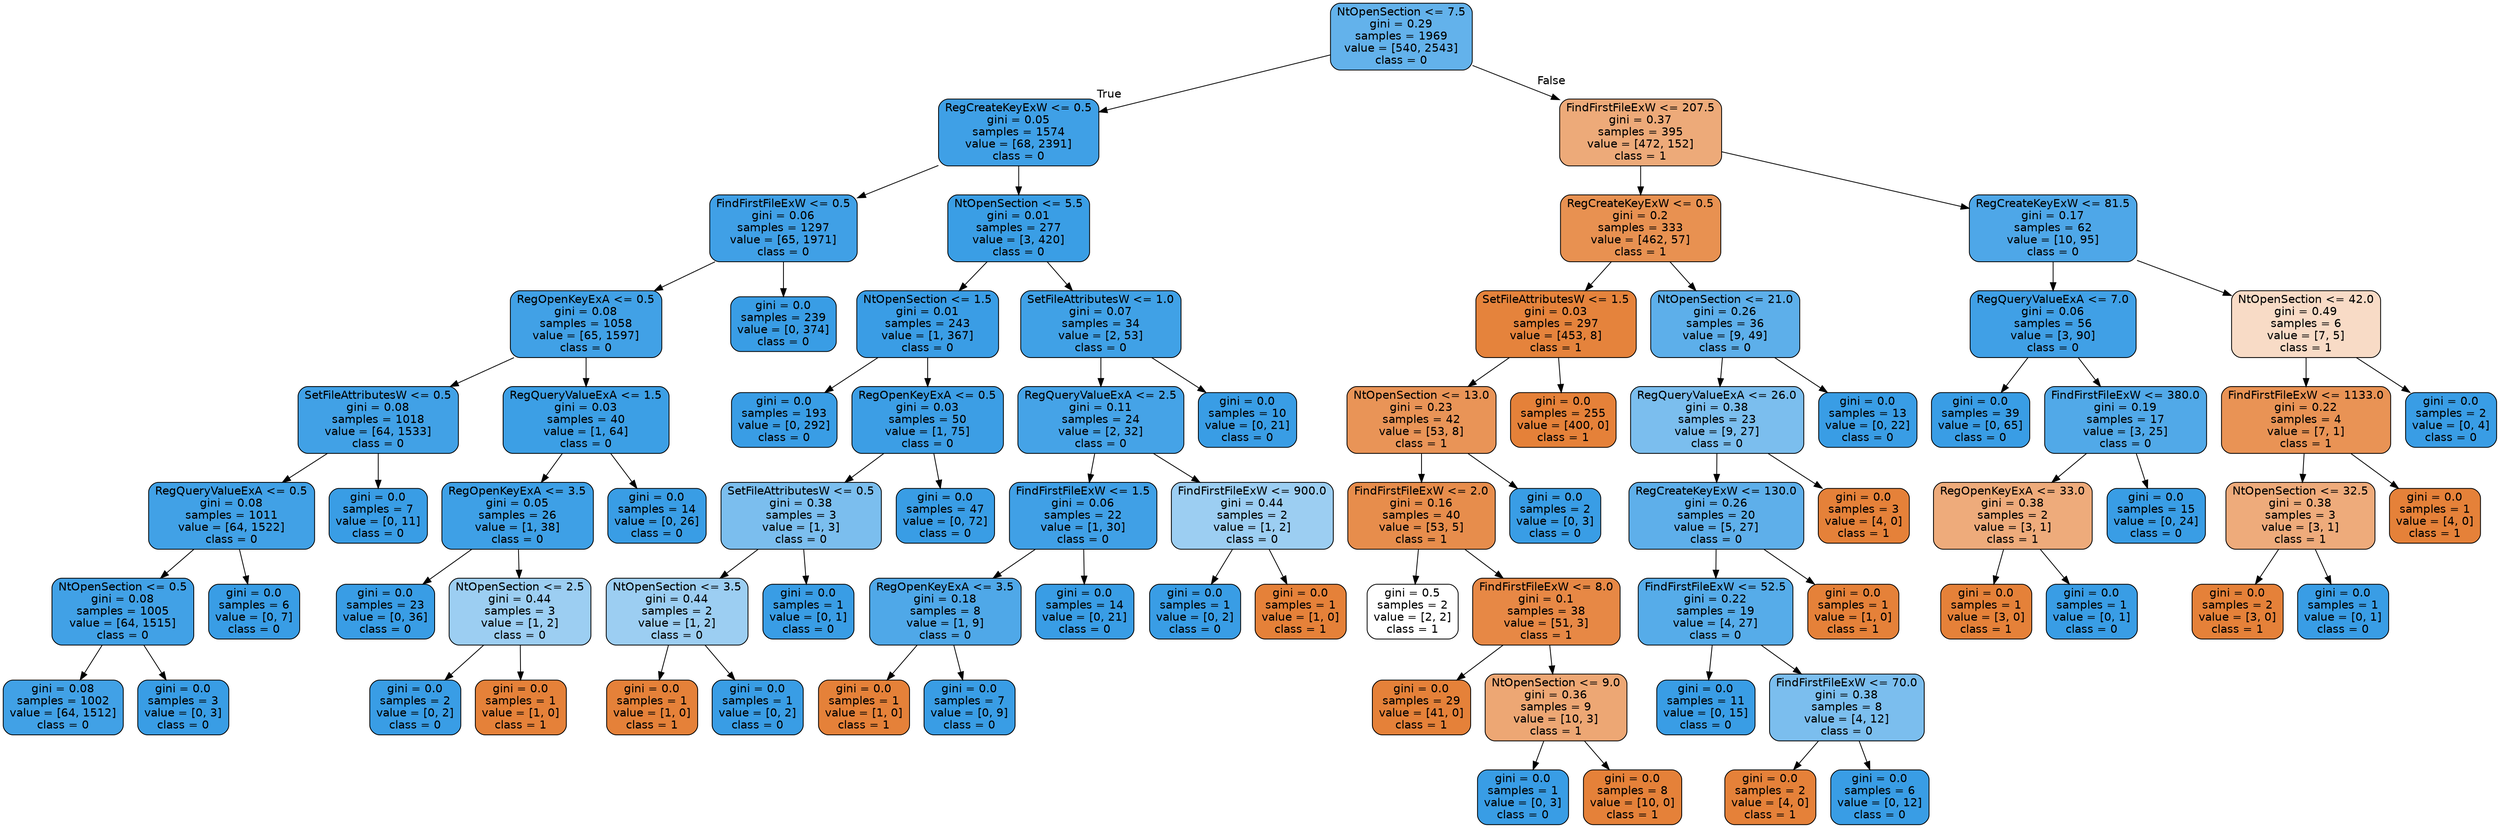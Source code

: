 digraph Tree {
node [shape=box, style="filled, rounded", color="black", fontname="helvetica"] ;
edge [fontname="helvetica"] ;
0 [label="NtOpenSection <= 7.5\ngini = 0.29\nsamples = 1969\nvalue = [540, 2543]\nclass = 0", fillcolor="#63b2eb"] ;
1 [label="RegCreateKeyExW <= 0.5\ngini = 0.05\nsamples = 1574\nvalue = [68, 2391]\nclass = 0", fillcolor="#3fa0e6"] ;
0 -> 1 [labeldistance=2.5, labelangle=45, headlabel="True"] ;
2 [label="FindFirstFileExW <= 0.5\ngini = 0.06\nsamples = 1297\nvalue = [65, 1971]\nclass = 0", fillcolor="#40a0e6"] ;
1 -> 2 ;
3 [label="RegOpenKeyExA <= 0.5\ngini = 0.08\nsamples = 1058\nvalue = [65, 1597]\nclass = 0", fillcolor="#41a1e6"] ;
2 -> 3 ;
4 [label="SetFileAttributesW <= 0.5\ngini = 0.08\nsamples = 1018\nvalue = [64, 1533]\nclass = 0", fillcolor="#41a1e6"] ;
3 -> 4 ;
5 [label="RegQueryValueExA <= 0.5\ngini = 0.08\nsamples = 1011\nvalue = [64, 1522]\nclass = 0", fillcolor="#41a1e6"] ;
4 -> 5 ;
6 [label="NtOpenSection <= 0.5\ngini = 0.08\nsamples = 1005\nvalue = [64, 1515]\nclass = 0", fillcolor="#41a1e6"] ;
5 -> 6 ;
7 [label="gini = 0.08\nsamples = 1002\nvalue = [64, 1512]\nclass = 0", fillcolor="#41a1e6"] ;
6 -> 7 ;
8 [label="gini = 0.0\nsamples = 3\nvalue = [0, 3]\nclass = 0", fillcolor="#399de5"] ;
6 -> 8 ;
9 [label="gini = 0.0\nsamples = 6\nvalue = [0, 7]\nclass = 0", fillcolor="#399de5"] ;
5 -> 9 ;
10 [label="gini = 0.0\nsamples = 7\nvalue = [0, 11]\nclass = 0", fillcolor="#399de5"] ;
4 -> 10 ;
11 [label="RegQueryValueExA <= 1.5\ngini = 0.03\nsamples = 40\nvalue = [1, 64]\nclass = 0", fillcolor="#3c9fe5"] ;
3 -> 11 ;
12 [label="RegOpenKeyExA <= 3.5\ngini = 0.05\nsamples = 26\nvalue = [1, 38]\nclass = 0", fillcolor="#3ea0e6"] ;
11 -> 12 ;
13 [label="gini = 0.0\nsamples = 23\nvalue = [0, 36]\nclass = 0", fillcolor="#399de5"] ;
12 -> 13 ;
14 [label="NtOpenSection <= 2.5\ngini = 0.44\nsamples = 3\nvalue = [1, 2]\nclass = 0", fillcolor="#9ccef2"] ;
12 -> 14 ;
15 [label="gini = 0.0\nsamples = 2\nvalue = [0, 2]\nclass = 0", fillcolor="#399de5"] ;
14 -> 15 ;
16 [label="gini = 0.0\nsamples = 1\nvalue = [1, 0]\nclass = 1", fillcolor="#e58139"] ;
14 -> 16 ;
17 [label="gini = 0.0\nsamples = 14\nvalue = [0, 26]\nclass = 0", fillcolor="#399de5"] ;
11 -> 17 ;
18 [label="gini = 0.0\nsamples = 239\nvalue = [0, 374]\nclass = 0", fillcolor="#399de5"] ;
2 -> 18 ;
19 [label="NtOpenSection <= 5.5\ngini = 0.01\nsamples = 277\nvalue = [3, 420]\nclass = 0", fillcolor="#3a9ee5"] ;
1 -> 19 ;
20 [label="NtOpenSection <= 1.5\ngini = 0.01\nsamples = 243\nvalue = [1, 367]\nclass = 0", fillcolor="#3a9de5"] ;
19 -> 20 ;
21 [label="gini = 0.0\nsamples = 193\nvalue = [0, 292]\nclass = 0", fillcolor="#399de5"] ;
20 -> 21 ;
22 [label="RegOpenKeyExA <= 0.5\ngini = 0.03\nsamples = 50\nvalue = [1, 75]\nclass = 0", fillcolor="#3c9ee5"] ;
20 -> 22 ;
23 [label="SetFileAttributesW <= 0.5\ngini = 0.38\nsamples = 3\nvalue = [1, 3]\nclass = 0", fillcolor="#7bbeee"] ;
22 -> 23 ;
24 [label="NtOpenSection <= 3.5\ngini = 0.44\nsamples = 2\nvalue = [1, 2]\nclass = 0", fillcolor="#9ccef2"] ;
23 -> 24 ;
25 [label="gini = 0.0\nsamples = 1\nvalue = [1, 0]\nclass = 1", fillcolor="#e58139"] ;
24 -> 25 ;
26 [label="gini = 0.0\nsamples = 1\nvalue = [0, 2]\nclass = 0", fillcolor="#399de5"] ;
24 -> 26 ;
27 [label="gini = 0.0\nsamples = 1\nvalue = [0, 1]\nclass = 0", fillcolor="#399de5"] ;
23 -> 27 ;
28 [label="gini = 0.0\nsamples = 47\nvalue = [0, 72]\nclass = 0", fillcolor="#399de5"] ;
22 -> 28 ;
29 [label="SetFileAttributesW <= 1.0\ngini = 0.07\nsamples = 34\nvalue = [2, 53]\nclass = 0", fillcolor="#40a1e6"] ;
19 -> 29 ;
30 [label="RegQueryValueExA <= 2.5\ngini = 0.11\nsamples = 24\nvalue = [2, 32]\nclass = 0", fillcolor="#45a3e7"] ;
29 -> 30 ;
31 [label="FindFirstFileExW <= 1.5\ngini = 0.06\nsamples = 22\nvalue = [1, 30]\nclass = 0", fillcolor="#40a0e6"] ;
30 -> 31 ;
32 [label="RegOpenKeyExA <= 3.5\ngini = 0.18\nsamples = 8\nvalue = [1, 9]\nclass = 0", fillcolor="#4fa8e8"] ;
31 -> 32 ;
33 [label="gini = 0.0\nsamples = 1\nvalue = [1, 0]\nclass = 1", fillcolor="#e58139"] ;
32 -> 33 ;
34 [label="gini = 0.0\nsamples = 7\nvalue = [0, 9]\nclass = 0", fillcolor="#399de5"] ;
32 -> 34 ;
35 [label="gini = 0.0\nsamples = 14\nvalue = [0, 21]\nclass = 0", fillcolor="#399de5"] ;
31 -> 35 ;
36 [label="FindFirstFileExW <= 900.0\ngini = 0.44\nsamples = 2\nvalue = [1, 2]\nclass = 0", fillcolor="#9ccef2"] ;
30 -> 36 ;
37 [label="gini = 0.0\nsamples = 1\nvalue = [0, 2]\nclass = 0", fillcolor="#399de5"] ;
36 -> 37 ;
38 [label="gini = 0.0\nsamples = 1\nvalue = [1, 0]\nclass = 1", fillcolor="#e58139"] ;
36 -> 38 ;
39 [label="gini = 0.0\nsamples = 10\nvalue = [0, 21]\nclass = 0", fillcolor="#399de5"] ;
29 -> 39 ;
40 [label="FindFirstFileExW <= 207.5\ngini = 0.37\nsamples = 395\nvalue = [472, 152]\nclass = 1", fillcolor="#edaa79"] ;
0 -> 40 [labeldistance=2.5, labelangle=-45, headlabel="False"] ;
41 [label="RegCreateKeyExW <= 0.5\ngini = 0.2\nsamples = 333\nvalue = [462, 57]\nclass = 1", fillcolor="#e89151"] ;
40 -> 41 ;
42 [label="SetFileAttributesW <= 1.5\ngini = 0.03\nsamples = 297\nvalue = [453, 8]\nclass = 1", fillcolor="#e5833c"] ;
41 -> 42 ;
43 [label="NtOpenSection <= 13.0\ngini = 0.23\nsamples = 42\nvalue = [53, 8]\nclass = 1", fillcolor="#e99457"] ;
42 -> 43 ;
44 [label="FindFirstFileExW <= 2.0\ngini = 0.16\nsamples = 40\nvalue = [53, 5]\nclass = 1", fillcolor="#e78d4c"] ;
43 -> 44 ;
45 [label="gini = 0.5\nsamples = 2\nvalue = [2, 2]\nclass = 1", fillcolor="#ffffff"] ;
44 -> 45 ;
46 [label="FindFirstFileExW <= 8.0\ngini = 0.1\nsamples = 38\nvalue = [51, 3]\nclass = 1", fillcolor="#e78845"] ;
44 -> 46 ;
47 [label="gini = 0.0\nsamples = 29\nvalue = [41, 0]\nclass = 1", fillcolor="#e58139"] ;
46 -> 47 ;
48 [label="NtOpenSection <= 9.0\ngini = 0.36\nsamples = 9\nvalue = [10, 3]\nclass = 1", fillcolor="#eda774"] ;
46 -> 48 ;
49 [label="gini = 0.0\nsamples = 1\nvalue = [0, 3]\nclass = 0", fillcolor="#399de5"] ;
48 -> 49 ;
50 [label="gini = 0.0\nsamples = 8\nvalue = [10, 0]\nclass = 1", fillcolor="#e58139"] ;
48 -> 50 ;
51 [label="gini = 0.0\nsamples = 2\nvalue = [0, 3]\nclass = 0", fillcolor="#399de5"] ;
43 -> 51 ;
52 [label="gini = 0.0\nsamples = 255\nvalue = [400, 0]\nclass = 1", fillcolor="#e58139"] ;
42 -> 52 ;
53 [label="NtOpenSection <= 21.0\ngini = 0.26\nsamples = 36\nvalue = [9, 49]\nclass = 0", fillcolor="#5dafea"] ;
41 -> 53 ;
54 [label="RegQueryValueExA <= 26.0\ngini = 0.38\nsamples = 23\nvalue = [9, 27]\nclass = 0", fillcolor="#7bbeee"] ;
53 -> 54 ;
55 [label="RegCreateKeyExW <= 130.0\ngini = 0.26\nsamples = 20\nvalue = [5, 27]\nclass = 0", fillcolor="#5eafea"] ;
54 -> 55 ;
56 [label="FindFirstFileExW <= 52.5\ngini = 0.22\nsamples = 19\nvalue = [4, 27]\nclass = 0", fillcolor="#56ace9"] ;
55 -> 56 ;
57 [label="gini = 0.0\nsamples = 11\nvalue = [0, 15]\nclass = 0", fillcolor="#399de5"] ;
56 -> 57 ;
58 [label="FindFirstFileExW <= 70.0\ngini = 0.38\nsamples = 8\nvalue = [4, 12]\nclass = 0", fillcolor="#7bbeee"] ;
56 -> 58 ;
59 [label="gini = 0.0\nsamples = 2\nvalue = [4, 0]\nclass = 1", fillcolor="#e58139"] ;
58 -> 59 ;
60 [label="gini = 0.0\nsamples = 6\nvalue = [0, 12]\nclass = 0", fillcolor="#399de5"] ;
58 -> 60 ;
61 [label="gini = 0.0\nsamples = 1\nvalue = [1, 0]\nclass = 1", fillcolor="#e58139"] ;
55 -> 61 ;
62 [label="gini = 0.0\nsamples = 3\nvalue = [4, 0]\nclass = 1", fillcolor="#e58139"] ;
54 -> 62 ;
63 [label="gini = 0.0\nsamples = 13\nvalue = [0, 22]\nclass = 0", fillcolor="#399de5"] ;
53 -> 63 ;
64 [label="RegCreateKeyExW <= 81.5\ngini = 0.17\nsamples = 62\nvalue = [10, 95]\nclass = 0", fillcolor="#4ea7e8"] ;
40 -> 64 ;
65 [label="RegQueryValueExA <= 7.0\ngini = 0.06\nsamples = 56\nvalue = [3, 90]\nclass = 0", fillcolor="#40a0e6"] ;
64 -> 65 ;
66 [label="gini = 0.0\nsamples = 39\nvalue = [0, 65]\nclass = 0", fillcolor="#399de5"] ;
65 -> 66 ;
67 [label="FindFirstFileExW <= 380.0\ngini = 0.19\nsamples = 17\nvalue = [3, 25]\nclass = 0", fillcolor="#51a9e8"] ;
65 -> 67 ;
68 [label="RegOpenKeyExA <= 33.0\ngini = 0.38\nsamples = 2\nvalue = [3, 1]\nclass = 1", fillcolor="#eeab7b"] ;
67 -> 68 ;
69 [label="gini = 0.0\nsamples = 1\nvalue = [3, 0]\nclass = 1", fillcolor="#e58139"] ;
68 -> 69 ;
70 [label="gini = 0.0\nsamples = 1\nvalue = [0, 1]\nclass = 0", fillcolor="#399de5"] ;
68 -> 70 ;
71 [label="gini = 0.0\nsamples = 15\nvalue = [0, 24]\nclass = 0", fillcolor="#399de5"] ;
67 -> 71 ;
72 [label="NtOpenSection <= 42.0\ngini = 0.49\nsamples = 6\nvalue = [7, 5]\nclass = 1", fillcolor="#f8dbc6"] ;
64 -> 72 ;
73 [label="FindFirstFileExW <= 1133.0\ngini = 0.22\nsamples = 4\nvalue = [7, 1]\nclass = 1", fillcolor="#e99355"] ;
72 -> 73 ;
74 [label="NtOpenSection <= 32.5\ngini = 0.38\nsamples = 3\nvalue = [3, 1]\nclass = 1", fillcolor="#eeab7b"] ;
73 -> 74 ;
75 [label="gini = 0.0\nsamples = 2\nvalue = [3, 0]\nclass = 1", fillcolor="#e58139"] ;
74 -> 75 ;
76 [label="gini = 0.0\nsamples = 1\nvalue = [0, 1]\nclass = 0", fillcolor="#399de5"] ;
74 -> 76 ;
77 [label="gini = 0.0\nsamples = 1\nvalue = [4, 0]\nclass = 1", fillcolor="#e58139"] ;
73 -> 77 ;
78 [label="gini = 0.0\nsamples = 2\nvalue = [0, 4]\nclass = 0", fillcolor="#399de5"] ;
72 -> 78 ;
}